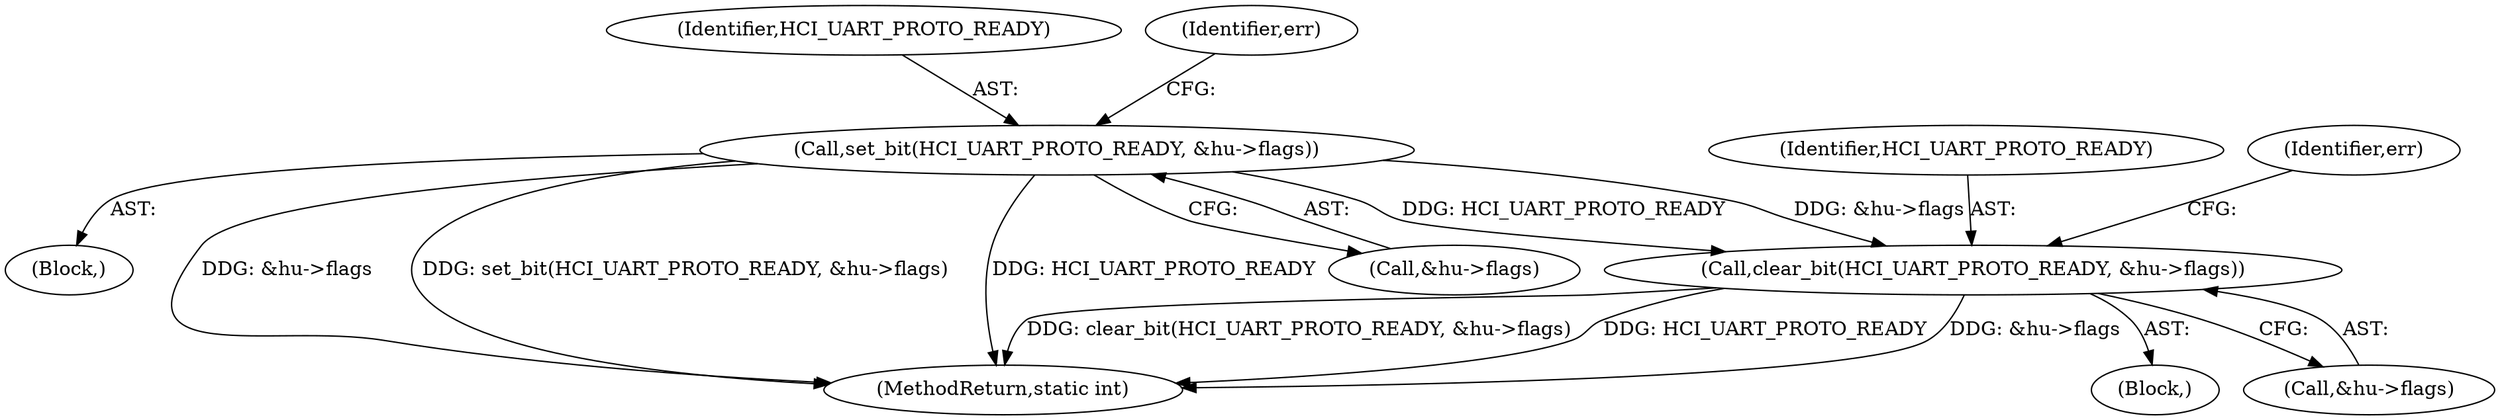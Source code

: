 digraph "0_linux_56897b217a1d0a91c9920cb418d6b3fe922f590a@pointer" {
"1000134" [label="(Call,clear_bit(HCI_UART_PROTO_READY, &hu->flags))"];
"1000121" [label="(Call,set_bit(HCI_UART_PROTO_READY, &hu->flags))"];
"1000122" [label="(Identifier,HCI_UART_PROTO_READY)"];
"1000135" [label="(Identifier,HCI_UART_PROTO_READY)"];
"1000134" [label="(Call,clear_bit(HCI_UART_PROTO_READY, &hu->flags))"];
"1000121" [label="(Call,set_bit(HCI_UART_PROTO_READY, &hu->flags))"];
"1000133" [label="(Block,)"];
"1000136" [label="(Call,&hu->flags)"];
"1000103" [label="(Block,)"];
"1000128" [label="(Identifier,err)"];
"1000144" [label="(MethodReturn,static int)"];
"1000141" [label="(Identifier,err)"];
"1000123" [label="(Call,&hu->flags)"];
"1000134" -> "1000133"  [label="AST: "];
"1000134" -> "1000136"  [label="CFG: "];
"1000135" -> "1000134"  [label="AST: "];
"1000136" -> "1000134"  [label="AST: "];
"1000141" -> "1000134"  [label="CFG: "];
"1000134" -> "1000144"  [label="DDG: clear_bit(HCI_UART_PROTO_READY, &hu->flags)"];
"1000134" -> "1000144"  [label="DDG: HCI_UART_PROTO_READY"];
"1000134" -> "1000144"  [label="DDG: &hu->flags"];
"1000121" -> "1000134"  [label="DDG: HCI_UART_PROTO_READY"];
"1000121" -> "1000134"  [label="DDG: &hu->flags"];
"1000121" -> "1000103"  [label="AST: "];
"1000121" -> "1000123"  [label="CFG: "];
"1000122" -> "1000121"  [label="AST: "];
"1000123" -> "1000121"  [label="AST: "];
"1000128" -> "1000121"  [label="CFG: "];
"1000121" -> "1000144"  [label="DDG: &hu->flags"];
"1000121" -> "1000144"  [label="DDG: set_bit(HCI_UART_PROTO_READY, &hu->flags)"];
"1000121" -> "1000144"  [label="DDG: HCI_UART_PROTO_READY"];
}
